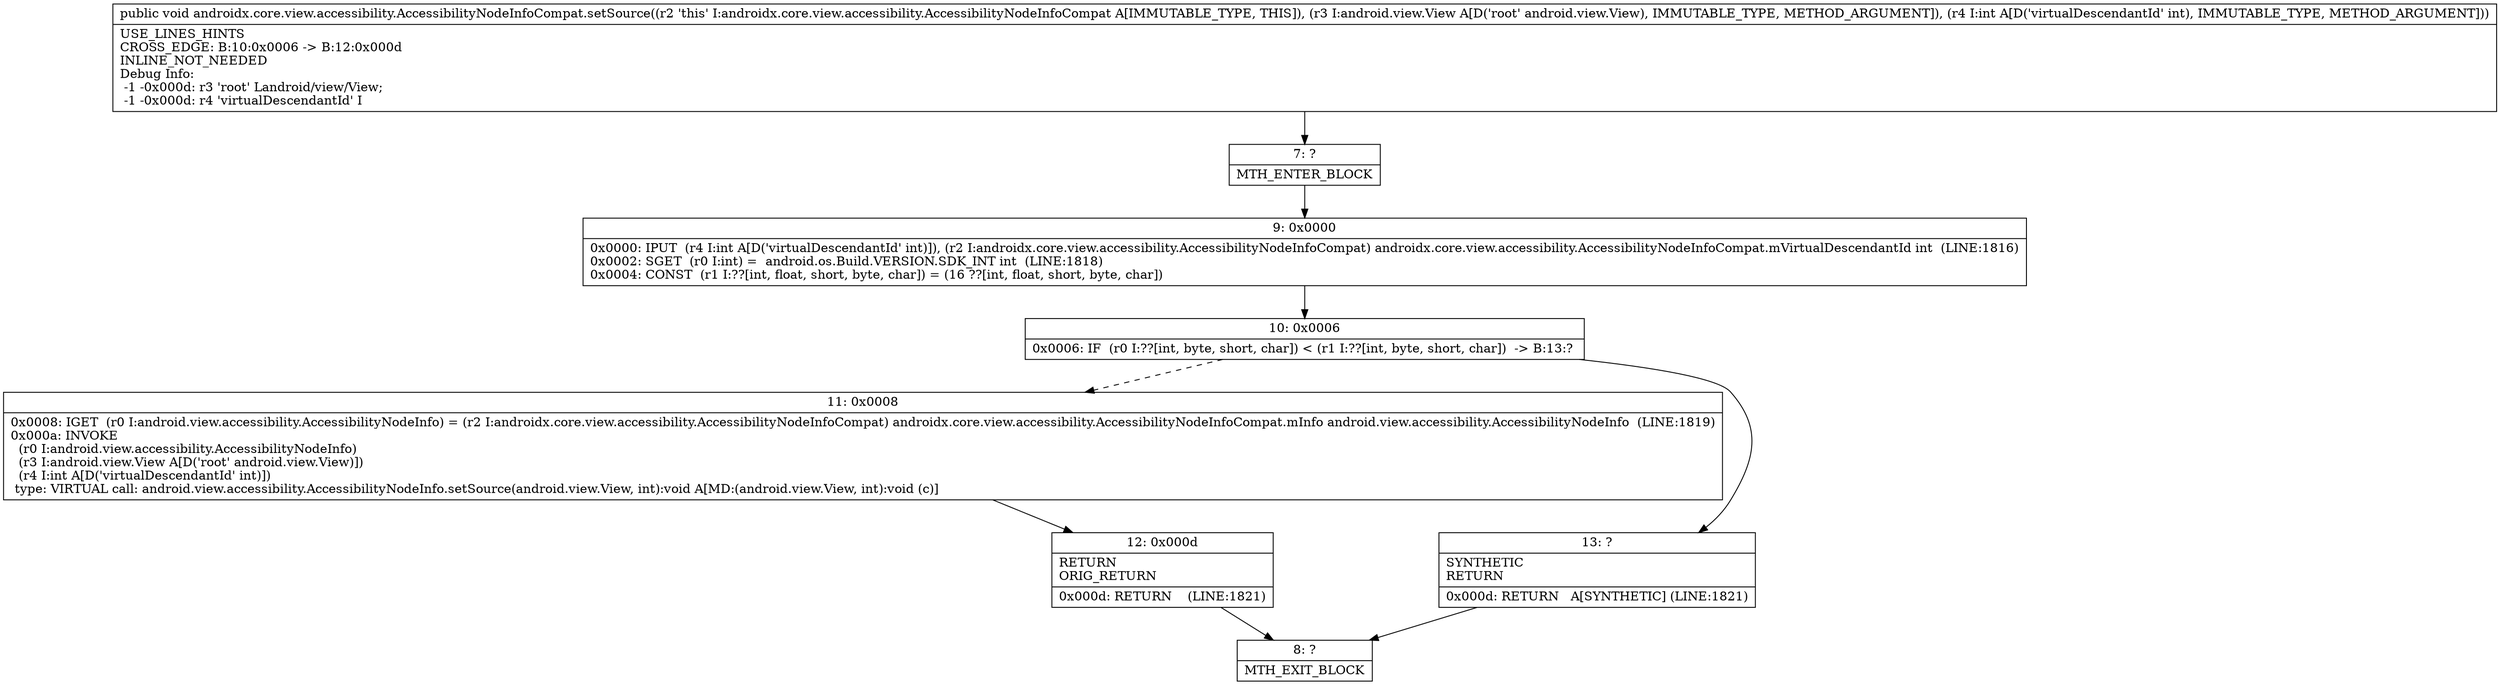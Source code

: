 digraph "CFG forandroidx.core.view.accessibility.AccessibilityNodeInfoCompat.setSource(Landroid\/view\/View;I)V" {
Node_7 [shape=record,label="{7\:\ ?|MTH_ENTER_BLOCK\l}"];
Node_9 [shape=record,label="{9\:\ 0x0000|0x0000: IPUT  (r4 I:int A[D('virtualDescendantId' int)]), (r2 I:androidx.core.view.accessibility.AccessibilityNodeInfoCompat) androidx.core.view.accessibility.AccessibilityNodeInfoCompat.mVirtualDescendantId int  (LINE:1816)\l0x0002: SGET  (r0 I:int) =  android.os.Build.VERSION.SDK_INT int  (LINE:1818)\l0x0004: CONST  (r1 I:??[int, float, short, byte, char]) = (16 ??[int, float, short, byte, char]) \l}"];
Node_10 [shape=record,label="{10\:\ 0x0006|0x0006: IF  (r0 I:??[int, byte, short, char]) \< (r1 I:??[int, byte, short, char])  \-\> B:13:? \l}"];
Node_11 [shape=record,label="{11\:\ 0x0008|0x0008: IGET  (r0 I:android.view.accessibility.AccessibilityNodeInfo) = (r2 I:androidx.core.view.accessibility.AccessibilityNodeInfoCompat) androidx.core.view.accessibility.AccessibilityNodeInfoCompat.mInfo android.view.accessibility.AccessibilityNodeInfo  (LINE:1819)\l0x000a: INVOKE  \l  (r0 I:android.view.accessibility.AccessibilityNodeInfo)\l  (r3 I:android.view.View A[D('root' android.view.View)])\l  (r4 I:int A[D('virtualDescendantId' int)])\l type: VIRTUAL call: android.view.accessibility.AccessibilityNodeInfo.setSource(android.view.View, int):void A[MD:(android.view.View, int):void (c)]\l}"];
Node_12 [shape=record,label="{12\:\ 0x000d|RETURN\lORIG_RETURN\l|0x000d: RETURN    (LINE:1821)\l}"];
Node_8 [shape=record,label="{8\:\ ?|MTH_EXIT_BLOCK\l}"];
Node_13 [shape=record,label="{13\:\ ?|SYNTHETIC\lRETURN\l|0x000d: RETURN   A[SYNTHETIC] (LINE:1821)\l}"];
MethodNode[shape=record,label="{public void androidx.core.view.accessibility.AccessibilityNodeInfoCompat.setSource((r2 'this' I:androidx.core.view.accessibility.AccessibilityNodeInfoCompat A[IMMUTABLE_TYPE, THIS]), (r3 I:android.view.View A[D('root' android.view.View), IMMUTABLE_TYPE, METHOD_ARGUMENT]), (r4 I:int A[D('virtualDescendantId' int), IMMUTABLE_TYPE, METHOD_ARGUMENT]))  | USE_LINES_HINTS\lCROSS_EDGE: B:10:0x0006 \-\> B:12:0x000d\lINLINE_NOT_NEEDED\lDebug Info:\l  \-1 \-0x000d: r3 'root' Landroid\/view\/View;\l  \-1 \-0x000d: r4 'virtualDescendantId' I\l}"];
MethodNode -> Node_7;Node_7 -> Node_9;
Node_9 -> Node_10;
Node_10 -> Node_11[style=dashed];
Node_10 -> Node_13;
Node_11 -> Node_12;
Node_12 -> Node_8;
Node_13 -> Node_8;
}

